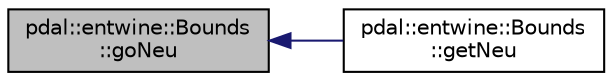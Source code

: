 digraph "pdal::entwine::Bounds::goNeu"
{
  edge [fontname="Helvetica",fontsize="10",labelfontname="Helvetica",labelfontsize="10"];
  node [fontname="Helvetica",fontsize="10",shape=record];
  rankdir="LR";
  Node1 [label="pdal::entwine::Bounds\l::goNeu",height=0.2,width=0.4,color="black", fillcolor="grey75", style="filled", fontcolor="black"];
  Node1 -> Node2 [dir="back",color="midnightblue",fontsize="10",style="solid",fontname="Helvetica"];
  Node2 [label="pdal::entwine::Bounds\l::getNeu",height=0.2,width=0.4,color="black", fillcolor="white", style="filled",URL="$classpdal_1_1entwine_1_1Bounds.html#a606200832ff73b49b7e0ae061d3f5f26"];
}
